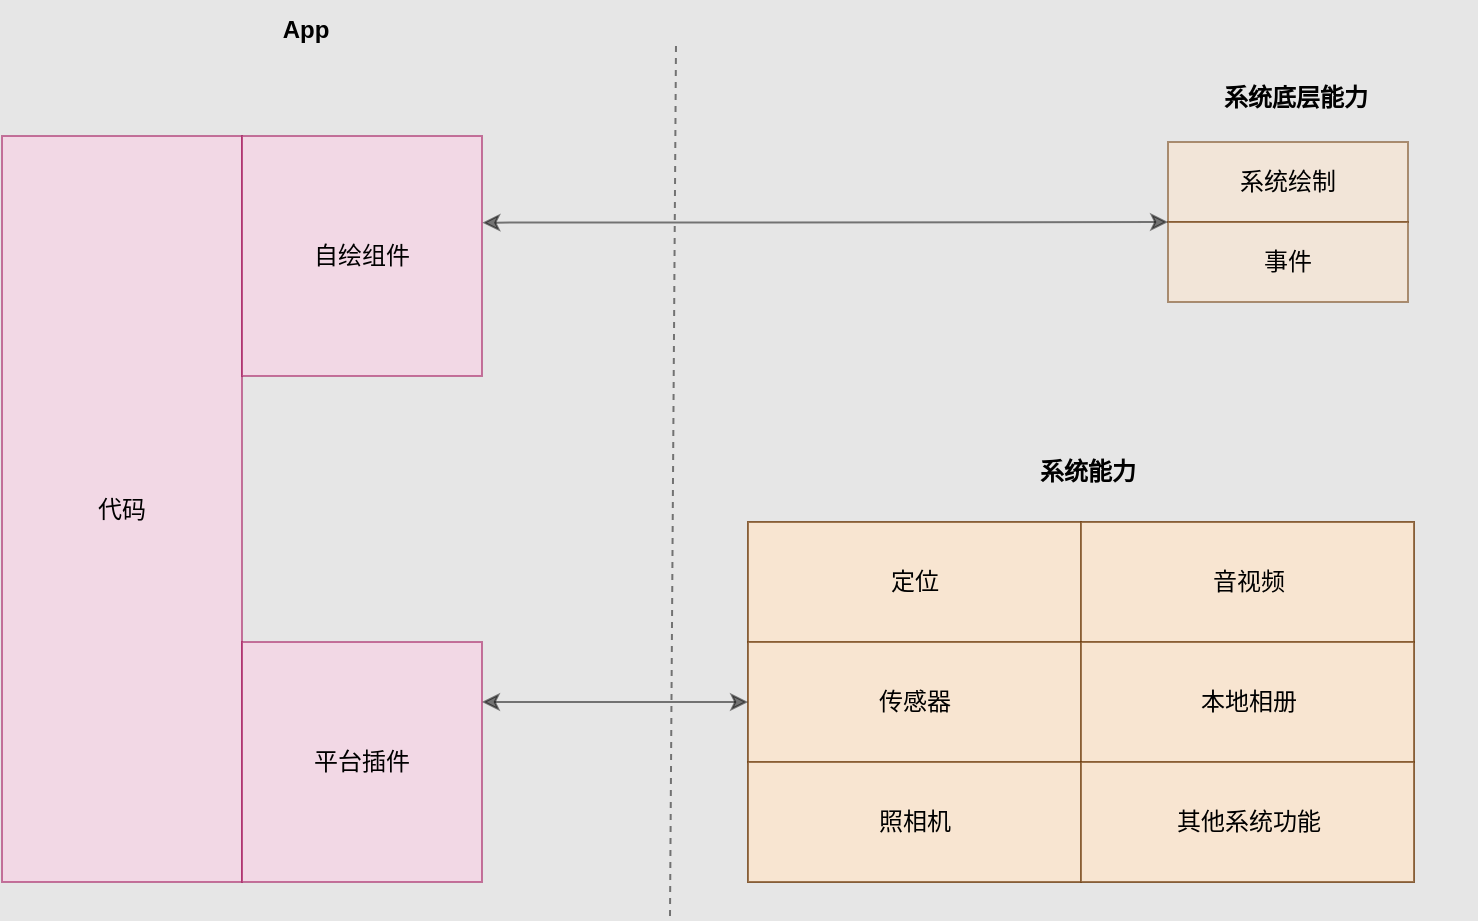 <mxfile>
    <diagram id="5lY-qBTFEYOmPnNyBkEl" name="第 1 页">
        <mxGraphModel dx="1025" dy="843" grid="0" gridSize="10" guides="1" tooltips="1" connect="1" arrows="1" fold="1" page="1" pageScale="1" pageWidth="827" pageHeight="1169" background="#E6E6E6" math="0" shadow="0">
            <root>
                <mxCell id="0"/>
                <mxCell id="1" parent="0"/>
                <mxCell id="2" value="App" style="text;html=1;strokeColor=none;fillColor=none;align=center;verticalAlign=middle;whiteSpace=wrap;rounded=0;fontColor=#000000;fontStyle=1;opacity=50;" parent="1" vertex="1">
                    <mxGeometry x="186" y="26" width="60" height="30" as="geometry"/>
                </mxCell>
                <mxCell id="3" value="系统底层能力" style="text;html=1;strokeColor=none;fillColor=none;align=center;verticalAlign=middle;whiteSpace=wrap;rounded=0;fontStyle=1;fontColor=#000000;opacity=50;" parent="1" vertex="1">
                    <mxGeometry x="621" y="60" width="180" height="30" as="geometry"/>
                </mxCell>
                <mxCell id="5" value="&lt;font color=&quot;#000000&quot;&gt;系统绘制&lt;/font&gt;" style="rounded=0;whiteSpace=wrap;html=1;fillColor=#FFE6CC;strokeColor=#663300;opacity=50;" parent="1" vertex="1">
                    <mxGeometry x="647" y="97" width="120" height="40" as="geometry"/>
                </mxCell>
                <mxCell id="6" value="&lt;font color=&quot;#000000&quot;&gt;事件&lt;/font&gt;" style="rounded=0;whiteSpace=wrap;html=1;fillColor=#FFE6CC;strokeColor=#663300;opacity=50;" parent="1" vertex="1">
                    <mxGeometry x="647" y="137" width="120" height="40" as="geometry"/>
                </mxCell>
                <mxCell id="7" value="" style="endArrow=classic;startArrow=classic;html=1;fontColor=#000000;entryX=0;entryY=0;entryDx=0;entryDy=0;labelBorderColor=#000000;strokeColor=#000000;opacity=50;exitX=1.002;exitY=0.361;exitDx=0;exitDy=0;exitPerimeter=0;" parent="1" source="20" target="6" edge="1">
                    <mxGeometry width="50" height="50" relative="1" as="geometry">
                        <mxPoint x="557" y="137" as="sourcePoint"/>
                        <mxPoint x="607" y="87" as="targetPoint"/>
                    </mxGeometry>
                </mxCell>
                <mxCell id="16" value="系统能力" style="text;html=1;strokeColor=none;fillColor=none;align=center;verticalAlign=middle;whiteSpace=wrap;rounded=0;fontColor=#000000;fontStyle=1;opacity=50;" parent="1" vertex="1">
                    <mxGeometry x="577" y="247" width="60" height="30" as="geometry"/>
                </mxCell>
                <mxCell id="17" value="" style="group;strokeColor=#663300;opacity=50;fillColor=#FFE6CC;" parent="1" vertex="1" connectable="0">
                    <mxGeometry x="437" y="287" width="333" height="180" as="geometry"/>
                </mxCell>
                <mxCell id="8" value="&lt;font color=&quot;#000000&quot;&gt;定位&lt;/font&gt;" style="rounded=0;whiteSpace=wrap;html=1;fillColor=#FFE6CC;strokeColor=#663300;opacity=50;" parent="17" vertex="1">
                    <mxGeometry width="166.5" height="60" as="geometry"/>
                </mxCell>
                <mxCell id="11" value="&lt;font color=&quot;#000000&quot;&gt;音视频&lt;/font&gt;" style="rounded=0;whiteSpace=wrap;html=1;fillColor=#FFE6CC;strokeColor=#663300;opacity=50;" parent="17" vertex="1">
                    <mxGeometry x="166.5" width="166.5" height="60" as="geometry"/>
                </mxCell>
                <mxCell id="12" value="&lt;font color=&quot;#000000&quot;&gt;传感器&lt;/font&gt;" style="rounded=0;whiteSpace=wrap;html=1;fillColor=#FFE6CC;strokeColor=#663300;opacity=50;" parent="17" vertex="1">
                    <mxGeometry y="60" width="166.5" height="60" as="geometry"/>
                </mxCell>
                <mxCell id="13" value="&lt;font color=&quot;#000000&quot;&gt;本地相册&lt;/font&gt;" style="rounded=0;whiteSpace=wrap;html=1;fillColor=#FFE6CC;strokeColor=#663300;opacity=50;" parent="17" vertex="1">
                    <mxGeometry x="166.5" y="60" width="166.5" height="60" as="geometry"/>
                </mxCell>
                <mxCell id="14" value="&lt;font color=&quot;#000000&quot;&gt;照相机&lt;/font&gt;" style="rounded=0;whiteSpace=wrap;html=1;fillColor=#FFE6CC;strokeColor=#663300;opacity=50;" parent="17" vertex="1">
                    <mxGeometry y="120" width="166.5" height="60" as="geometry"/>
                </mxCell>
                <mxCell id="15" value="&lt;font color=&quot;#000000&quot;&gt;其他系统功能&lt;/font&gt;" style="rounded=0;whiteSpace=wrap;html=1;fillColor=#FFE6CC;strokeColor=#663300;opacity=50;" parent="17" vertex="1">
                    <mxGeometry x="166.5" y="120" width="166.5" height="60" as="geometry"/>
                </mxCell>
                <mxCell id="19" value="代码" style="rounded=0;whiteSpace=wrap;html=1;strokeColor=#99004D;fontColor=#000000;fillColor=#FFCCE6;opacity=50;" parent="1" vertex="1">
                    <mxGeometry x="64" y="94" width="120" height="373" as="geometry"/>
                </mxCell>
                <mxCell id="20" value="自绘组件" style="rounded=0;whiteSpace=wrap;html=1;strokeColor=#99004D;fontColor=#000000;fillColor=#FFCCE6;opacity=50;" parent="1" vertex="1">
                    <mxGeometry x="184" y="94" width="120" height="120" as="geometry"/>
                </mxCell>
                <mxCell id="23" value="" style="endArrow=classic;startArrow=classic;html=1;labelBorderColor=#000000;strokeColor=#000000;fontColor=#000000;opacity=50;exitX=1;exitY=0.25;exitDx=0;exitDy=0;entryX=0;entryY=0.5;entryDx=0;entryDy=0;" parent="1" source="27" edge="1" target="12">
                    <mxGeometry width="50" height="50" relative="1" as="geometry">
                        <mxPoint x="304" y="380" as="sourcePoint"/>
                        <mxPoint x="439" y="374" as="targetPoint"/>
                    </mxGeometry>
                </mxCell>
                <mxCell id="24" value="" style="endArrow=none;dashed=1;html=1;labelBorderColor=#000000;strokeColor=#000000;fontColor=#000000;opacity=50;" parent="1" edge="1">
                    <mxGeometry width="50" height="50" relative="1" as="geometry">
                        <mxPoint x="398" y="484" as="sourcePoint"/>
                        <mxPoint x="401" y="48" as="targetPoint"/>
                    </mxGeometry>
                </mxCell>
                <mxCell id="27" value="平台插件" style="rounded=0;whiteSpace=wrap;html=1;strokeColor=#99004D;fontColor=#000000;fillColor=#FFCCE6;opacity=50;" parent="1" vertex="1">
                    <mxGeometry x="184" y="347" width="120" height="120" as="geometry"/>
                </mxCell>
            </root>
        </mxGraphModel>
    </diagram>
</mxfile>